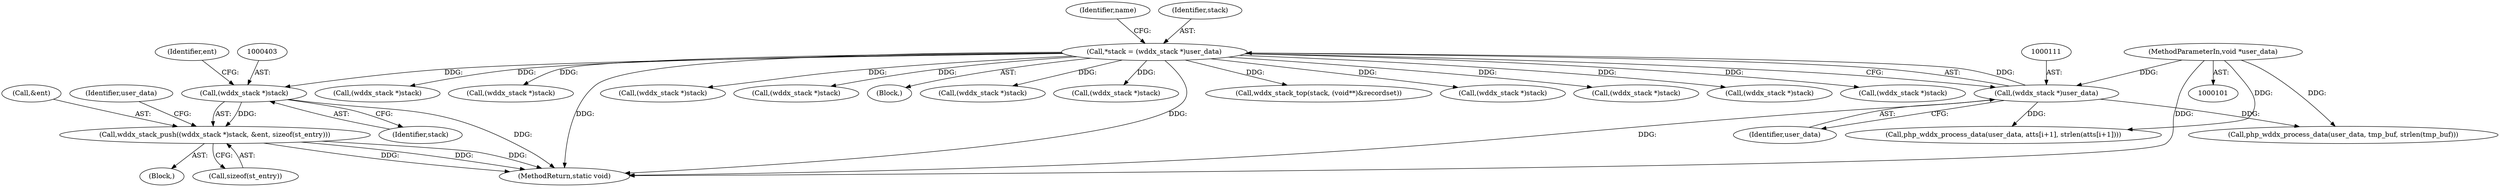 digraph "0_php-src_66fd44209d5ffcb9b3d1bc1b9fd8e35b485040c0@pointer" {
"1000402" [label="(Call,(wddx_stack *)stack)"];
"1000108" [label="(Call,*stack = (wddx_stack *)user_data)"];
"1000110" [label="(Call,(wddx_stack *)user_data)"];
"1000102" [label="(MethodParameterIn,void *user_data)"];
"1000401" [label="(Call,wddx_stack_push((wddx_stack *)stack, &ent, sizeof(st_entry)))"];
"1000914" [label="(MethodReturn,static void)"];
"1000110" [label="(Call,(wddx_stack *)user_data)"];
"1000116" [label="(Identifier,name)"];
"1000109" [label="(Identifier,stack)"];
"1000102" [label="(MethodParameterIn,void *user_data)"];
"1000536" [label="(Call,(wddx_stack *)stack)"];
"1000112" [label="(Identifier,user_data)"];
"1000404" [label="(Identifier,stack)"];
"1000405" [label="(Call,&ent)"];
"1000437" [label="(Call,(wddx_stack *)stack)"];
"1000470" [label="(Call,(wddx_stack *)stack)"];
"1000409" [label="(Call,php_wddx_process_data(user_data, atts[i+1], strlen(atts[i+1])))"];
"1000406" [label="(Identifier,ent)"];
"1000402" [label="(Call,(wddx_stack *)stack)"];
"1000380" [label="(Block,)"];
"1000407" [label="(Call,sizeof(st_entry))"];
"1000872" [label="(Call,(wddx_stack *)stack)"];
"1000105" [label="(Block,)"];
"1000754" [label="(Call,(wddx_stack *)stack)"];
"1000907" [label="(Call,(wddx_stack *)stack)"];
"1000292" [label="(Call,php_wddx_process_data(user_data, tmp_buf, strlen(tmp_buf)))"];
"1000410" [label="(Identifier,user_data)"];
"1000824" [label="(Call,wddx_stack_top(stack, (void**)&recordset))"];
"1000108" [label="(Call,*stack = (wddx_stack *)user_data)"];
"1000503" [label="(Call,(wddx_stack *)stack)"];
"1000180" [label="(Call,(wddx_stack *)stack)"];
"1000227" [label="(Call,(wddx_stack *)stack)"];
"1000401" [label="(Call,wddx_stack_push((wddx_stack *)stack, &ent, sizeof(st_entry)))"];
"1000332" [label="(Call,(wddx_stack *)stack)"];
"1000402" -> "1000401"  [label="AST: "];
"1000402" -> "1000404"  [label="CFG: "];
"1000403" -> "1000402"  [label="AST: "];
"1000404" -> "1000402"  [label="AST: "];
"1000406" -> "1000402"  [label="CFG: "];
"1000402" -> "1000914"  [label="DDG: "];
"1000402" -> "1000401"  [label="DDG: "];
"1000108" -> "1000402"  [label="DDG: "];
"1000108" -> "1000105"  [label="AST: "];
"1000108" -> "1000110"  [label="CFG: "];
"1000109" -> "1000108"  [label="AST: "];
"1000110" -> "1000108"  [label="AST: "];
"1000116" -> "1000108"  [label="CFG: "];
"1000108" -> "1000914"  [label="DDG: "];
"1000108" -> "1000914"  [label="DDG: "];
"1000110" -> "1000108"  [label="DDG: "];
"1000108" -> "1000180"  [label="DDG: "];
"1000108" -> "1000227"  [label="DDG: "];
"1000108" -> "1000332"  [label="DDG: "];
"1000108" -> "1000437"  [label="DDG: "];
"1000108" -> "1000470"  [label="DDG: "];
"1000108" -> "1000503"  [label="DDG: "];
"1000108" -> "1000536"  [label="DDG: "];
"1000108" -> "1000754"  [label="DDG: "];
"1000108" -> "1000824"  [label="DDG: "];
"1000108" -> "1000872"  [label="DDG: "];
"1000108" -> "1000907"  [label="DDG: "];
"1000110" -> "1000112"  [label="CFG: "];
"1000111" -> "1000110"  [label="AST: "];
"1000112" -> "1000110"  [label="AST: "];
"1000110" -> "1000914"  [label="DDG: "];
"1000102" -> "1000110"  [label="DDG: "];
"1000110" -> "1000292"  [label="DDG: "];
"1000110" -> "1000409"  [label="DDG: "];
"1000102" -> "1000101"  [label="AST: "];
"1000102" -> "1000914"  [label="DDG: "];
"1000102" -> "1000292"  [label="DDG: "];
"1000102" -> "1000409"  [label="DDG: "];
"1000401" -> "1000380"  [label="AST: "];
"1000401" -> "1000407"  [label="CFG: "];
"1000405" -> "1000401"  [label="AST: "];
"1000407" -> "1000401"  [label="AST: "];
"1000410" -> "1000401"  [label="CFG: "];
"1000401" -> "1000914"  [label="DDG: "];
"1000401" -> "1000914"  [label="DDG: "];
"1000401" -> "1000914"  [label="DDG: "];
}
